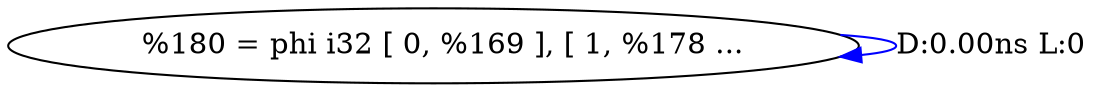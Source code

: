 digraph {
Node0x409a300[label="  %180 = phi i32 [ 0, %169 ], [ 1, %178 ..."];
Node0x409a300 -> Node0x409a300[label="D:0.00ns L:0",color=blue];
}
